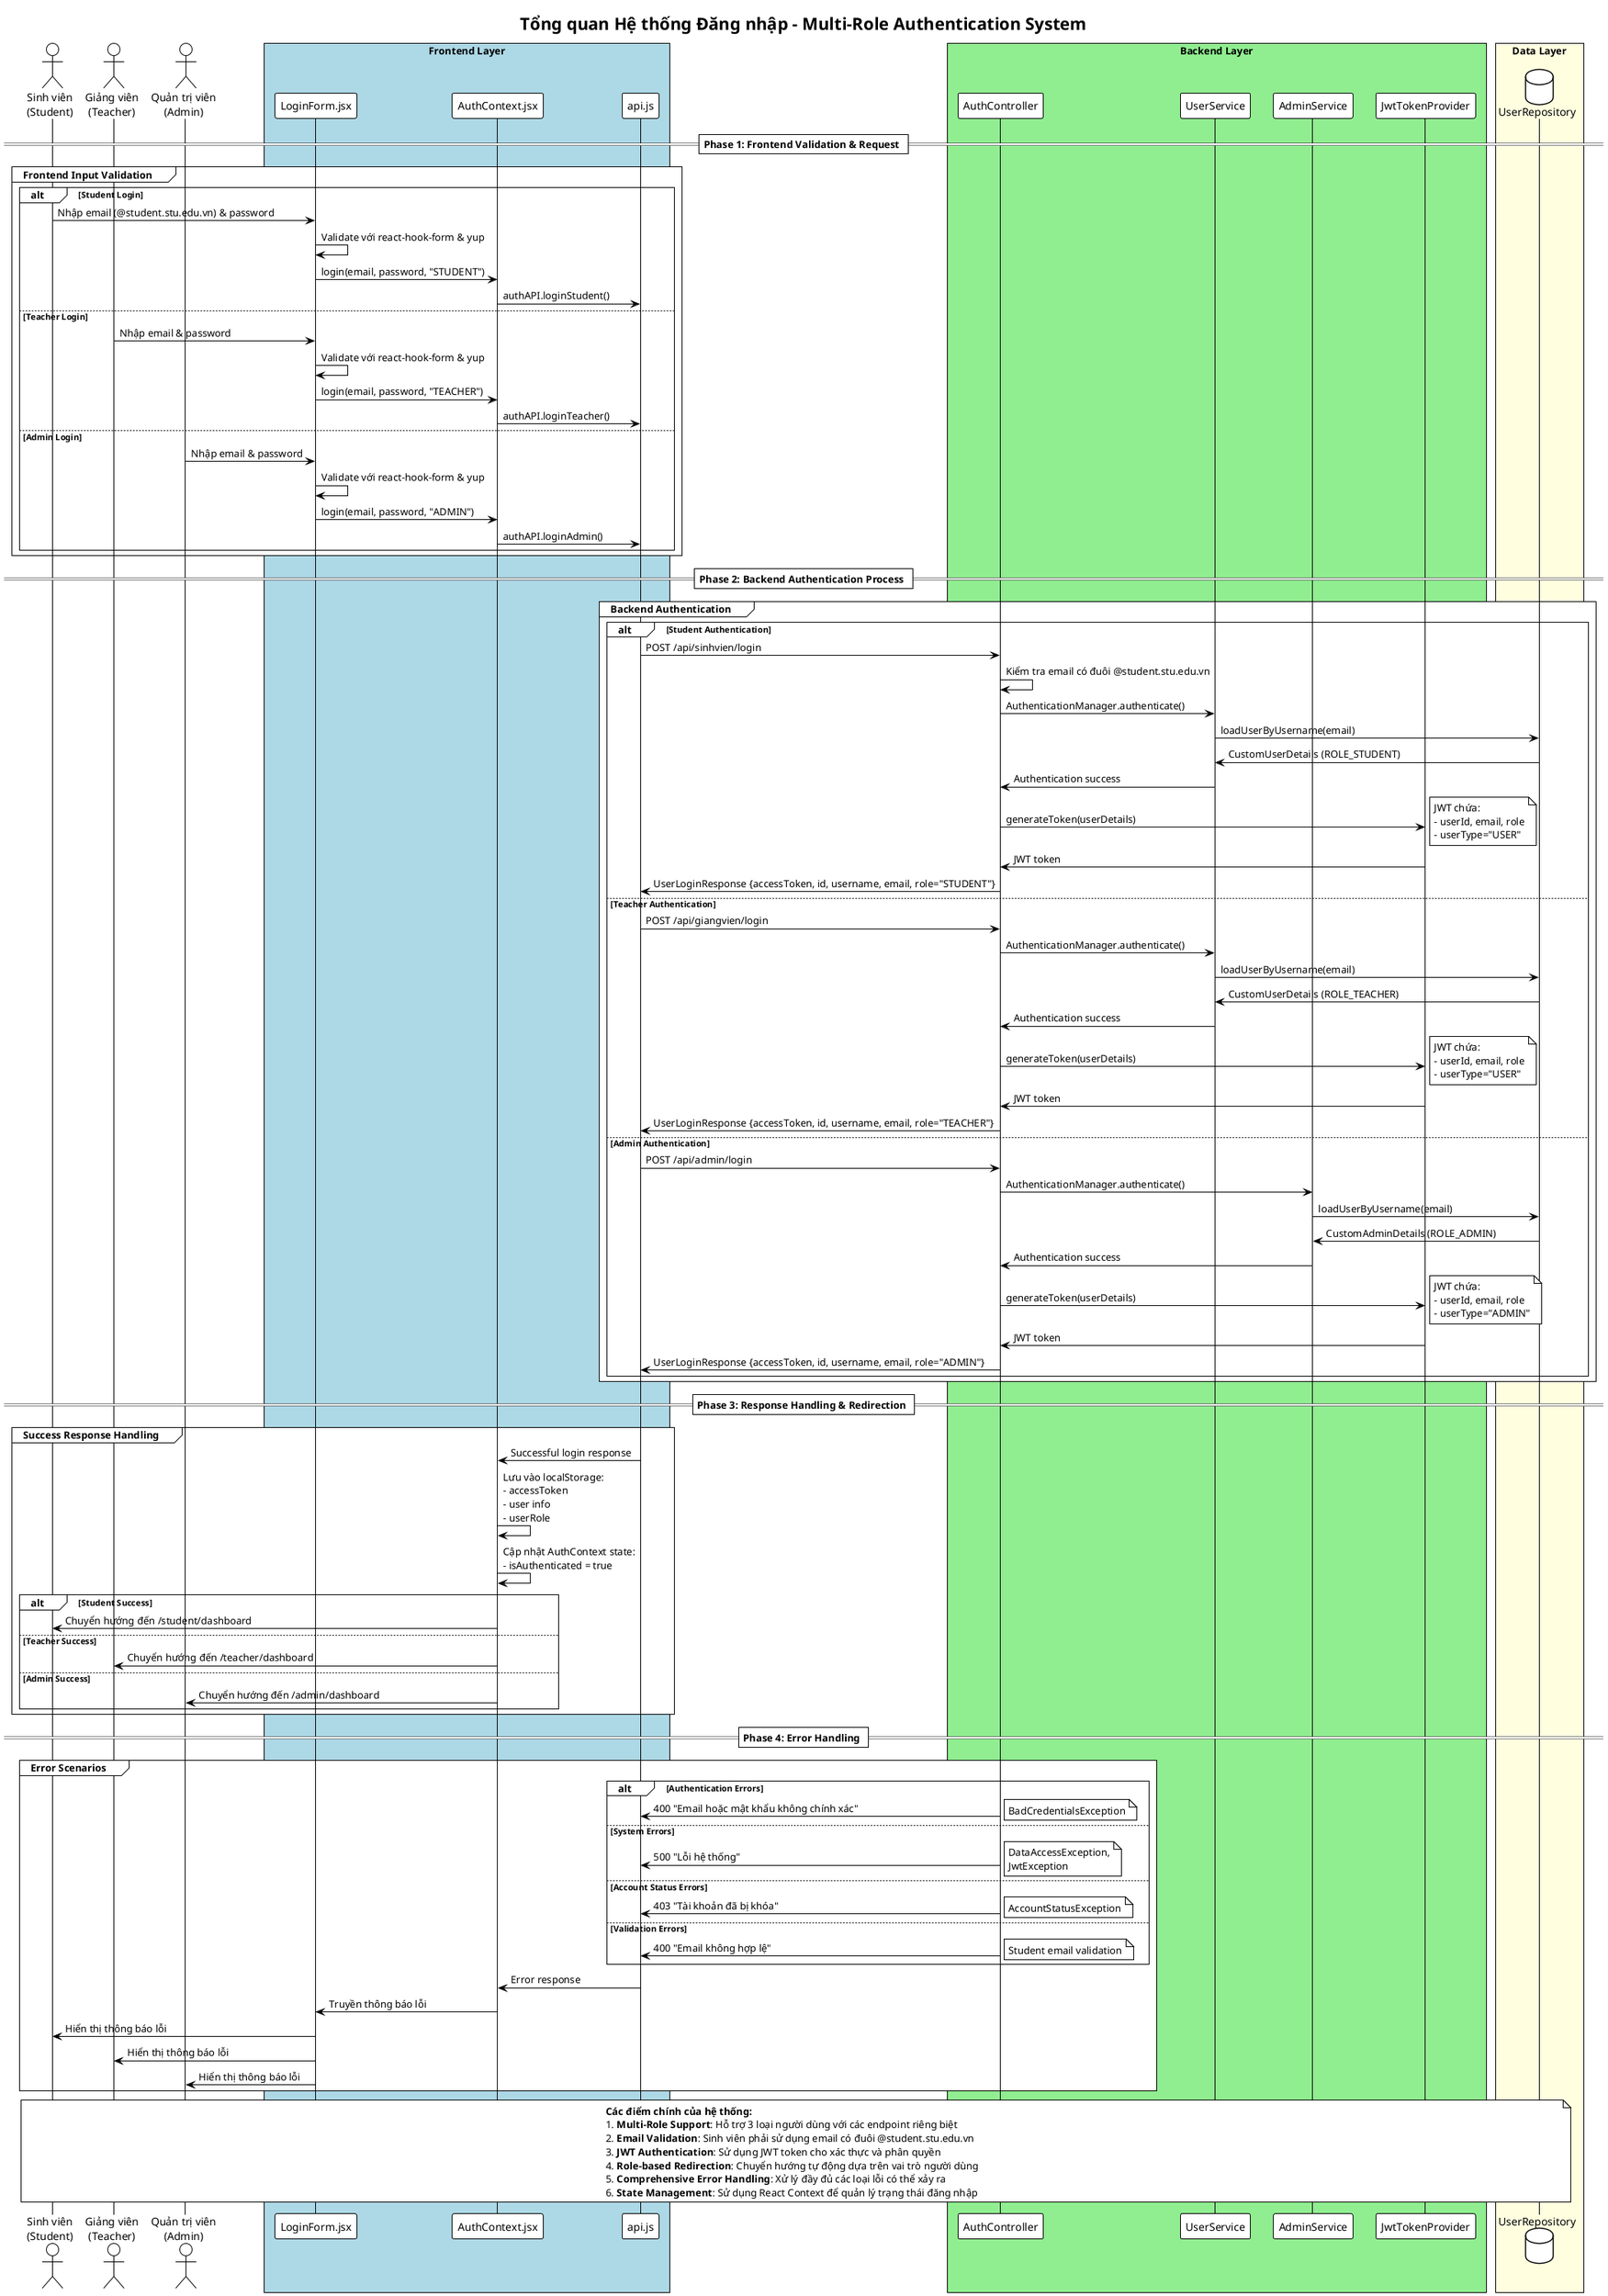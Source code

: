 @startuml
!theme plain
title Tổng quan Hệ thống Đăng nhập - Multi-Role Authentication System

actor "Sinh viên\n(Student)" as STUDENT
actor "Giảng viên\n(Teacher)" as TEACHER
actor "Quản trị viên\n(Admin)" as ADMIN

box "Frontend Layer" #LightBlue
    participant "LoginForm.jsx" as LF
    participant "AuthContext.jsx" as AC
    participant "api.js" as API
end box

box "Backend Layer" #LightGreen
    participant "AuthController" as AUTH
    participant "UserService" as US
    participant "AdminService" as AS
    participant "JwtTokenProvider" as JWT
end box

box "Data Layer" #LightYellow
    database "UserRepository" as UR
end box

== Phase 1: Frontend Validation & Request ==

group Frontend Input Validation
    alt Student Login
        STUDENT -> LF: Nhập email (@student.stu.edu.vn) & password
        LF -> LF: Validate với react-hook-form & yup
        LF -> AC: login(email, password, "STUDENT")
        AC -> API: authAPI.loginStudent()
    else Teacher Login
        TEACHER -> LF: Nhập email & password
        LF -> LF: Validate với react-hook-form & yup
        LF -> AC: login(email, password, "TEACHER")
        AC -> API: authAPI.loginTeacher()
    else Admin Login
        ADMIN -> LF: Nhập email & password
        LF -> LF: Validate với react-hook-form & yup
        LF -> AC: login(email, password, "ADMIN")
        AC -> API: authAPI.loginAdmin()
    end
end

== Phase 2: Backend Authentication Process ==

group Backend Authentication
    alt Student Authentication
        API -> AUTH: POST /api/sinhvien/login
        AUTH -> AUTH: Kiểm tra email có đuôi @student.stu.edu.vn
        AUTH -> US: AuthenticationManager.authenticate()
        US -> UR: loadUserByUsername(email)
        UR -> US: CustomUserDetails (ROLE_STUDENT)
        US -> AUTH: Authentication success
        AUTH -> JWT: generateToken(userDetails)
        note right: JWT chứa:\n- userId, email, role\n- userType="USER"
        JWT -> AUTH: JWT token
        AUTH -> API: UserLoginResponse {accessToken, id, username, email, role="STUDENT"}

    else Teacher Authentication
        API -> AUTH: POST /api/giangvien/login
        AUTH -> US: AuthenticationManager.authenticate()
        US -> UR: loadUserByUsername(email)
        UR -> US: CustomUserDetails (ROLE_TEACHER)
        US -> AUTH: Authentication success
        AUTH -> JWT: generateToken(userDetails)
        note right: JWT chứa:\n- userId, email, role\n- userType="USER"
        JWT -> AUTH: JWT token
        AUTH -> API: UserLoginResponse {accessToken, id, username, email, role="TEACHER"}

    else Admin Authentication
        API -> AUTH: POST /api/admin/login
        AUTH -> AS: AuthenticationManager.authenticate()
        AS -> UR: loadUserByUsername(email)
        UR -> AS: CustomAdminDetails (ROLE_ADMIN)
        AS -> AUTH: Authentication success
        AUTH -> JWT: generateToken(userDetails)
        note right: JWT chứa:\n- userId, email, role\n- userType="ADMIN"
        JWT -> AUTH: JWT token
        AUTH -> API: UserLoginResponse {accessToken, id, username, email, role="ADMIN"}
    end
end

== Phase 3: Response Handling & Redirection ==

group Success Response Handling
    API -> AC: Successful login response
    AC -> AC: Lưu vào localStorage:\n- accessToken\n- user info\n- userRole
    AC -> AC: Cập nhật AuthContext state:\n- isAuthenticated = true

    alt Student Success
        AC -> STUDENT: Chuyển hướng đến /student/dashboard
    else Teacher Success
        AC -> TEACHER: Chuyển hướng đến /teacher/dashboard
    else Admin Success
        AC -> ADMIN: Chuyển hướng đến /admin/dashboard
    end
end

== Phase 4: Error Handling ==

group Error Scenarios
    alt Authentication Errors
        AUTH -> API: 400 "Email hoặc mật khẩu không chính xác"
        note right: BadCredentialsException
    else System Errors
        AUTH -> API: 500 "Lỗi hệ thống"
        note right: DataAccessException,\nJwtException
    else Account Status Errors
        AUTH -> API: 403 "Tài khoản đã bị khóa"
        note right: AccountStatusException
    else Validation Errors
        AUTH -> API: 400 "Email không hợp lệ"
        note right: Student email validation
    end

    API -> AC: Error response
    AC -> LF: Truyền thông báo lỗi
    LF -> STUDENT: Hiển thị thông báo lỗi
    LF -> TEACHER: Hiển thị thông báo lỗi
    LF -> ADMIN: Hiển thị thông báo lỗi
end

note across
**Các điểm chính của hệ thống:**
1. **Multi-Role Support**: Hỗ trợ 3 loại người dùng với các endpoint riêng biệt
2. **Email Validation**: Sinh viên phải sử dụng email có đuôi @student.stu.edu.vn
3. **JWT Authentication**: Sử dụng JWT token cho xác thực và phân quyền
4. **Role-based Redirection**: Chuyển hướng tự động dựa trên vai trò người dùng
5. **Comprehensive Error Handling**: Xử lý đầy đủ các loại lỗi có thể xảy ra
6. **State Management**: Sử dụng React Context để quản lý trạng thái đăng nhập
end note

@enduml